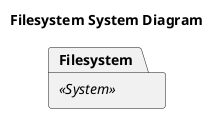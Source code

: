 @startuml Filesystem System Diagram
title Filesystem System Diagram

  package "Filesystem" as Filesystem <<System>>


@enduml


@startuml Filesystem Component Diagram
title Filesystem System Diagram

  package "Filesystem" as Filesystem <<System>> {
    folder "Trellis Project Workspace" as Filesystem.TrellisProjectWorkspace {
      folder "Models" as Filesystem.TrellisProjectWorkspace.Models
      folder "Schemas" as Filesystem.TrellisProjectWorkspace.Schemas
      folder "Templates" as Filesystem.TrellisProjectWorkspace.Templates
      folder "Processing Scripts" as Filesystem.TrellisProjectWorkspace.ProcessingScripts
    }
    
  }


@enduml

@startuml Filesystem Deployment Diagram
title Filesystem System Diagram


@enduml